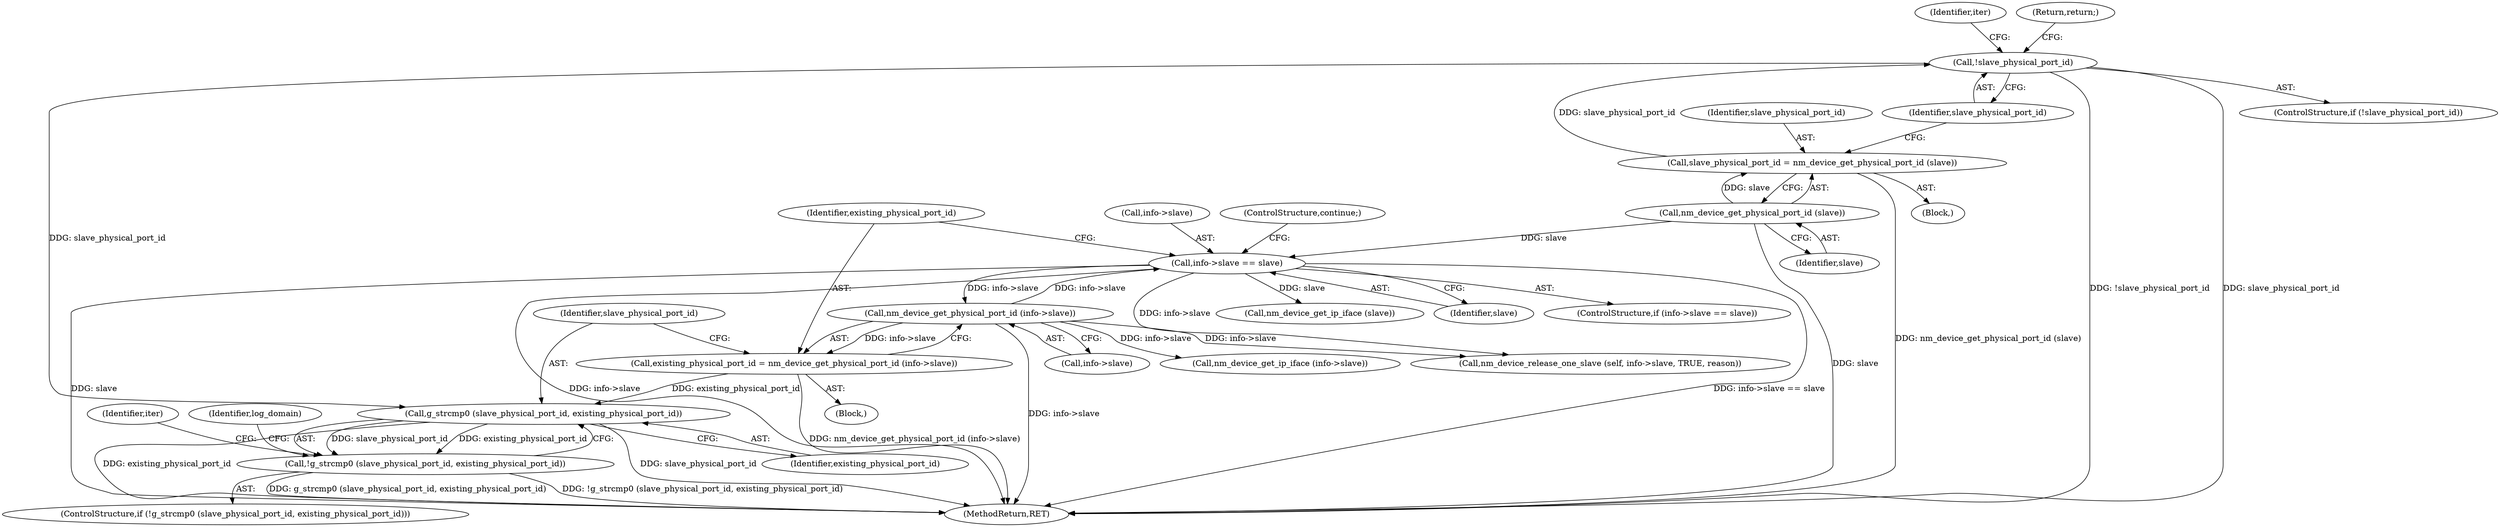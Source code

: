 digraph "0_NetworkManager_d5fc88e573fa58b93034b04d35a2454f5d28cad9@API" {
"1002266" [label="(Call,g_strcmp0 (slave_physical_port_id, existing_physical_port_id))"];
"1002230" [label="(Call,!slave_physical_port_id)"];
"1002225" [label="(Call,slave_physical_port_id = nm_device_get_physical_port_id (slave))"];
"1002227" [label="(Call,nm_device_get_physical_port_id (slave))"];
"1002258" [label="(Call,existing_physical_port_id = nm_device_get_physical_port_id (info->slave))"];
"1002260" [label="(Call,nm_device_get_physical_port_id (info->slave))"];
"1002252" [label="(Call,info->slave == slave)"];
"1002265" [label="(Call,!g_strcmp0 (slave_physical_port_id, existing_physical_port_id))"];
"1002235" [label="(Identifier,iter)"];
"1002252" [label="(Call,info->slave == slave)"];
"1002226" [label="(Identifier,slave_physical_port_id)"];
"1002230" [label="(Call,!slave_physical_port_id)"];
"1002268" [label="(Identifier,existing_physical_port_id)"];
"1002273" [label="(Call,nm_device_get_ip_iface (slave))"];
"1002266" [label="(Call,g_strcmp0 (slave_physical_port_id, existing_physical_port_id))"];
"1002227" [label="(Call,nm_device_get_physical_port_id (slave))"];
"1002259" [label="(Identifier,existing_physical_port_id)"];
"1002241" [label="(Identifier,iter)"];
"1002229" [label="(ControlStructure,if (!slave_physical_port_id))"];
"1002256" [label="(Identifier,slave)"];
"1002232" [label="(Return,return;)"];
"1002228" [label="(Identifier,slave)"];
"1002251" [label="(ControlStructure,if (info->slave == slave))"];
"1002225" [label="(Call,slave_physical_port_id = nm_device_get_physical_port_id (slave))"];
"1002260" [label="(Call,nm_device_get_physical_port_id (info->slave))"];
"1002264" [label="(ControlStructure,if (!g_strcmp0 (slave_physical_port_id, existing_physical_port_id)))"];
"1002231" [label="(Identifier,slave_physical_port_id)"];
"1002253" [label="(Call,info->slave)"];
"1002318" [label="(Call,nm_device_release_one_slave (self, info->slave, TRUE, reason))"];
"1002261" [label="(Call,info->slave)"];
"1002275" [label="(Call,nm_device_get_ip_iface (info->slave))"];
"1002271" [label="(Identifier,log_domain)"];
"1002265" [label="(Call,!g_strcmp0 (slave_physical_port_id, existing_physical_port_id))"];
"1002245" [label="(Block,)"];
"1002257" [label="(ControlStructure,continue;)"];
"1002267" [label="(Identifier,slave_physical_port_id)"];
"1007368" [label="(MethodReturn,RET)"];
"1002215" [label="(Block,)"];
"1002258" [label="(Call,existing_physical_port_id = nm_device_get_physical_port_id (info->slave))"];
"1002266" -> "1002265"  [label="AST: "];
"1002266" -> "1002268"  [label="CFG: "];
"1002267" -> "1002266"  [label="AST: "];
"1002268" -> "1002266"  [label="AST: "];
"1002265" -> "1002266"  [label="CFG: "];
"1002266" -> "1007368"  [label="DDG: slave_physical_port_id"];
"1002266" -> "1007368"  [label="DDG: existing_physical_port_id"];
"1002266" -> "1002265"  [label="DDG: slave_physical_port_id"];
"1002266" -> "1002265"  [label="DDG: existing_physical_port_id"];
"1002230" -> "1002266"  [label="DDG: slave_physical_port_id"];
"1002258" -> "1002266"  [label="DDG: existing_physical_port_id"];
"1002230" -> "1002229"  [label="AST: "];
"1002230" -> "1002231"  [label="CFG: "];
"1002231" -> "1002230"  [label="AST: "];
"1002232" -> "1002230"  [label="CFG: "];
"1002235" -> "1002230"  [label="CFG: "];
"1002230" -> "1007368"  [label="DDG: !slave_physical_port_id"];
"1002230" -> "1007368"  [label="DDG: slave_physical_port_id"];
"1002225" -> "1002230"  [label="DDG: slave_physical_port_id"];
"1002225" -> "1002215"  [label="AST: "];
"1002225" -> "1002227"  [label="CFG: "];
"1002226" -> "1002225"  [label="AST: "];
"1002227" -> "1002225"  [label="AST: "];
"1002231" -> "1002225"  [label="CFG: "];
"1002225" -> "1007368"  [label="DDG: nm_device_get_physical_port_id (slave)"];
"1002227" -> "1002225"  [label="DDG: slave"];
"1002227" -> "1002228"  [label="CFG: "];
"1002228" -> "1002227"  [label="AST: "];
"1002227" -> "1007368"  [label="DDG: slave"];
"1002227" -> "1002252"  [label="DDG: slave"];
"1002258" -> "1002245"  [label="AST: "];
"1002258" -> "1002260"  [label="CFG: "];
"1002259" -> "1002258"  [label="AST: "];
"1002260" -> "1002258"  [label="AST: "];
"1002267" -> "1002258"  [label="CFG: "];
"1002258" -> "1007368"  [label="DDG: nm_device_get_physical_port_id (info->slave)"];
"1002260" -> "1002258"  [label="DDG: info->slave"];
"1002260" -> "1002261"  [label="CFG: "];
"1002261" -> "1002260"  [label="AST: "];
"1002260" -> "1007368"  [label="DDG: info->slave"];
"1002260" -> "1002252"  [label="DDG: info->slave"];
"1002252" -> "1002260"  [label="DDG: info->slave"];
"1002260" -> "1002275"  [label="DDG: info->slave"];
"1002260" -> "1002318"  [label="DDG: info->slave"];
"1002252" -> "1002251"  [label="AST: "];
"1002252" -> "1002256"  [label="CFG: "];
"1002253" -> "1002252"  [label="AST: "];
"1002256" -> "1002252"  [label="AST: "];
"1002257" -> "1002252"  [label="CFG: "];
"1002259" -> "1002252"  [label="CFG: "];
"1002252" -> "1007368"  [label="DDG: info->slave == slave"];
"1002252" -> "1007368"  [label="DDG: slave"];
"1002252" -> "1007368"  [label="DDG: info->slave"];
"1002252" -> "1002273"  [label="DDG: slave"];
"1002252" -> "1002318"  [label="DDG: info->slave"];
"1002265" -> "1002264"  [label="AST: "];
"1002271" -> "1002265"  [label="CFG: "];
"1002241" -> "1002265"  [label="CFG: "];
"1002265" -> "1007368"  [label="DDG: !g_strcmp0 (slave_physical_port_id, existing_physical_port_id)"];
"1002265" -> "1007368"  [label="DDG: g_strcmp0 (slave_physical_port_id, existing_physical_port_id)"];
}

